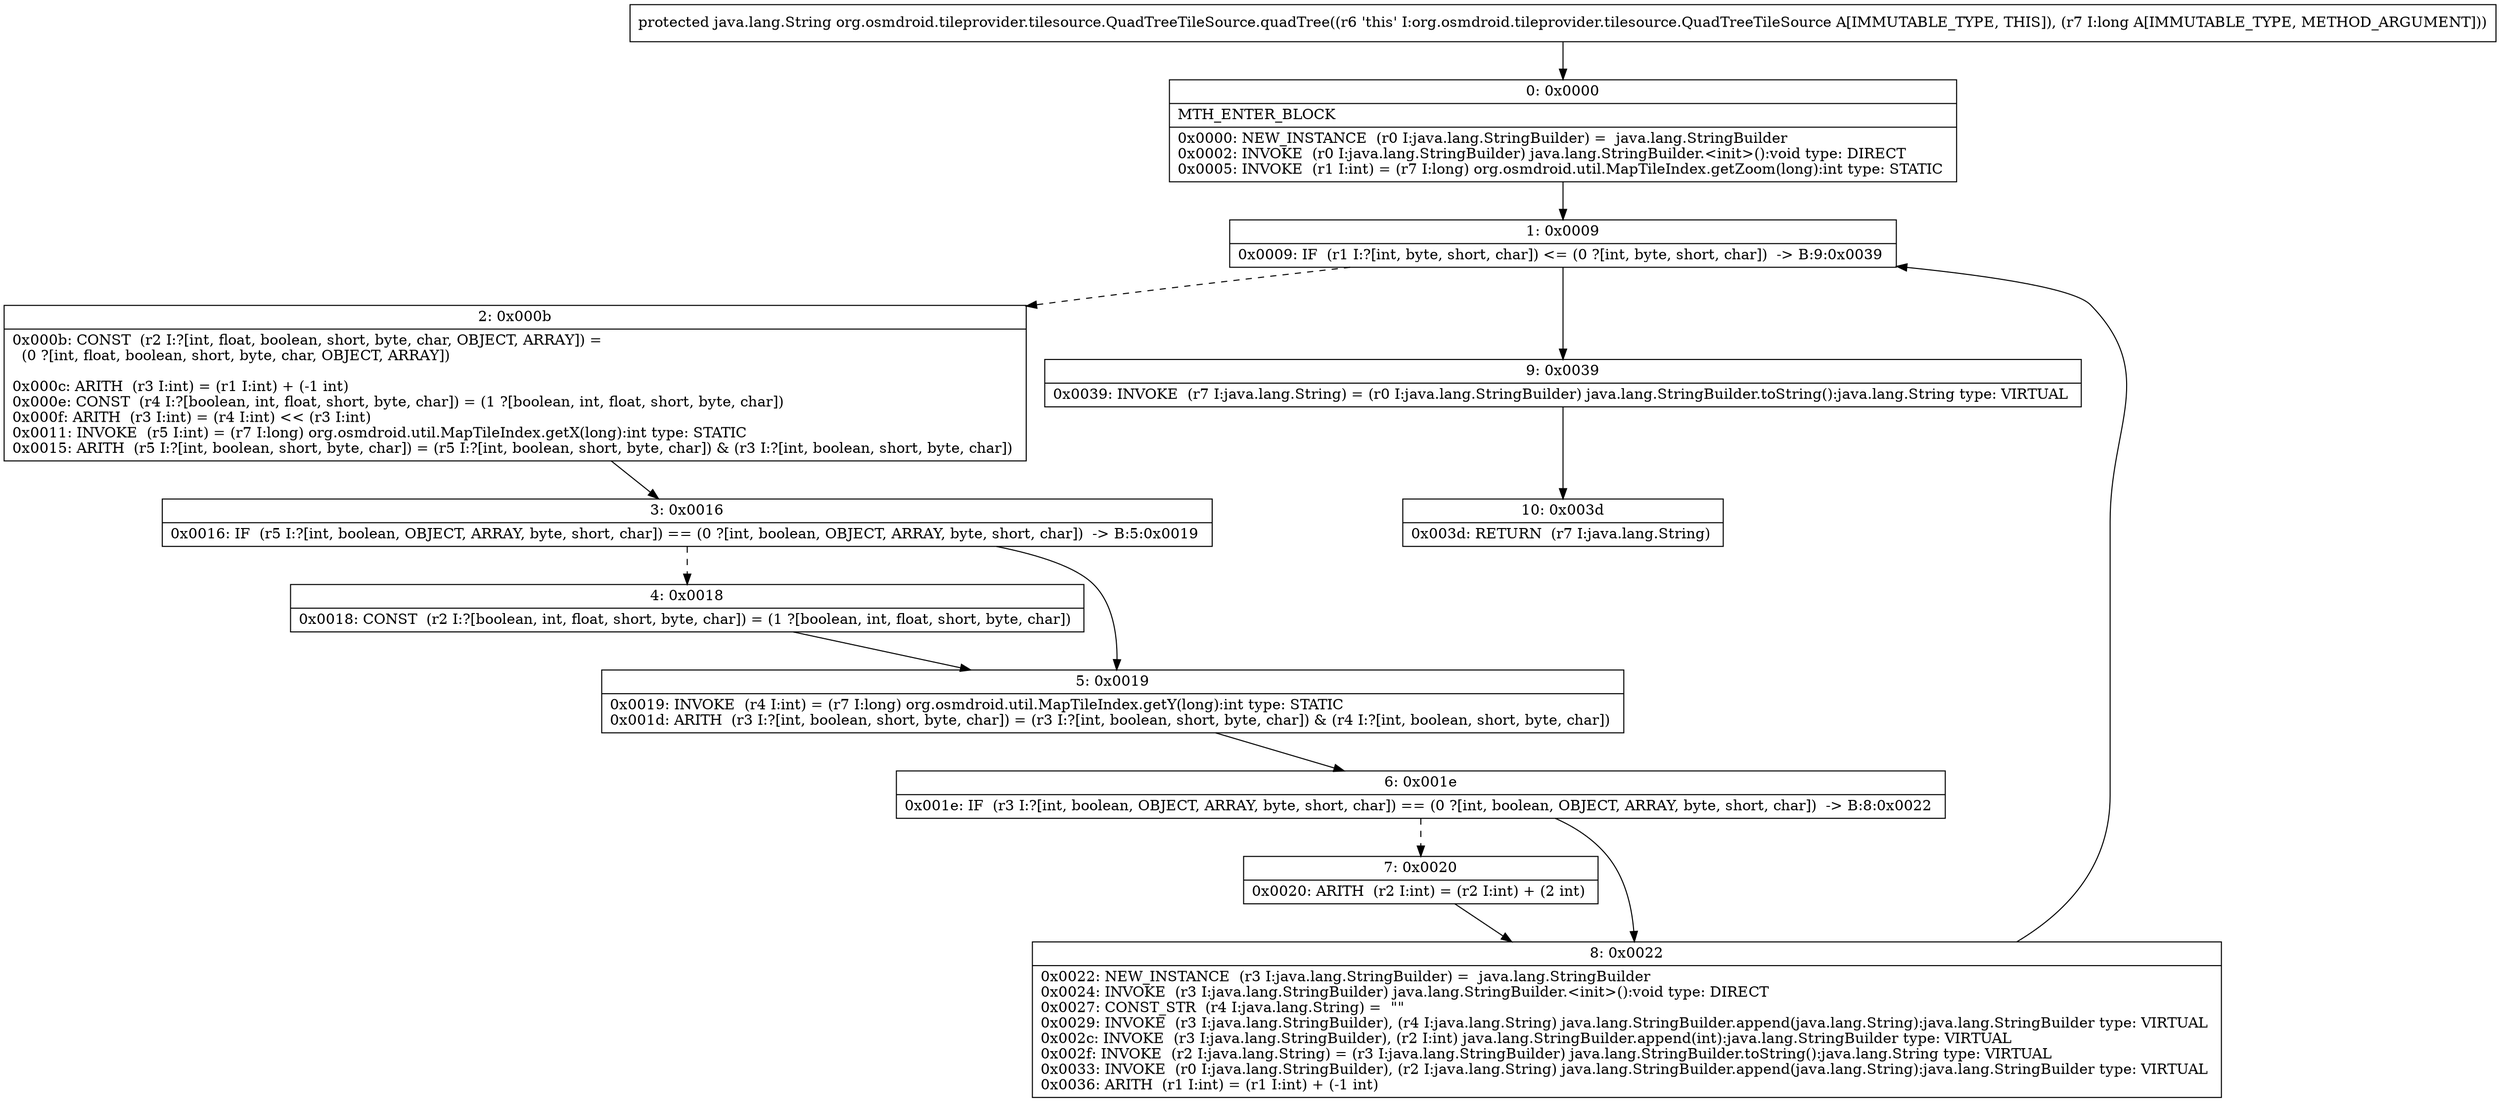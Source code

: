 digraph "CFG fororg.osmdroid.tileprovider.tilesource.QuadTreeTileSource.quadTree(J)Ljava\/lang\/String;" {
Node_0 [shape=record,label="{0\:\ 0x0000|MTH_ENTER_BLOCK\l|0x0000: NEW_INSTANCE  (r0 I:java.lang.StringBuilder) =  java.lang.StringBuilder \l0x0002: INVOKE  (r0 I:java.lang.StringBuilder) java.lang.StringBuilder.\<init\>():void type: DIRECT \l0x0005: INVOKE  (r1 I:int) = (r7 I:long) org.osmdroid.util.MapTileIndex.getZoom(long):int type: STATIC \l}"];
Node_1 [shape=record,label="{1\:\ 0x0009|0x0009: IF  (r1 I:?[int, byte, short, char]) \<= (0 ?[int, byte, short, char])  \-\> B:9:0x0039 \l}"];
Node_2 [shape=record,label="{2\:\ 0x000b|0x000b: CONST  (r2 I:?[int, float, boolean, short, byte, char, OBJECT, ARRAY]) = \l  (0 ?[int, float, boolean, short, byte, char, OBJECT, ARRAY])\l \l0x000c: ARITH  (r3 I:int) = (r1 I:int) + (\-1 int) \l0x000e: CONST  (r4 I:?[boolean, int, float, short, byte, char]) = (1 ?[boolean, int, float, short, byte, char]) \l0x000f: ARITH  (r3 I:int) = (r4 I:int) \<\< (r3 I:int) \l0x0011: INVOKE  (r5 I:int) = (r7 I:long) org.osmdroid.util.MapTileIndex.getX(long):int type: STATIC \l0x0015: ARITH  (r5 I:?[int, boolean, short, byte, char]) = (r5 I:?[int, boolean, short, byte, char]) & (r3 I:?[int, boolean, short, byte, char]) \l}"];
Node_3 [shape=record,label="{3\:\ 0x0016|0x0016: IF  (r5 I:?[int, boolean, OBJECT, ARRAY, byte, short, char]) == (0 ?[int, boolean, OBJECT, ARRAY, byte, short, char])  \-\> B:5:0x0019 \l}"];
Node_4 [shape=record,label="{4\:\ 0x0018|0x0018: CONST  (r2 I:?[boolean, int, float, short, byte, char]) = (1 ?[boolean, int, float, short, byte, char]) \l}"];
Node_5 [shape=record,label="{5\:\ 0x0019|0x0019: INVOKE  (r4 I:int) = (r7 I:long) org.osmdroid.util.MapTileIndex.getY(long):int type: STATIC \l0x001d: ARITH  (r3 I:?[int, boolean, short, byte, char]) = (r3 I:?[int, boolean, short, byte, char]) & (r4 I:?[int, boolean, short, byte, char]) \l}"];
Node_6 [shape=record,label="{6\:\ 0x001e|0x001e: IF  (r3 I:?[int, boolean, OBJECT, ARRAY, byte, short, char]) == (0 ?[int, boolean, OBJECT, ARRAY, byte, short, char])  \-\> B:8:0x0022 \l}"];
Node_7 [shape=record,label="{7\:\ 0x0020|0x0020: ARITH  (r2 I:int) = (r2 I:int) + (2 int) \l}"];
Node_8 [shape=record,label="{8\:\ 0x0022|0x0022: NEW_INSTANCE  (r3 I:java.lang.StringBuilder) =  java.lang.StringBuilder \l0x0024: INVOKE  (r3 I:java.lang.StringBuilder) java.lang.StringBuilder.\<init\>():void type: DIRECT \l0x0027: CONST_STR  (r4 I:java.lang.String) =  \"\" \l0x0029: INVOKE  (r3 I:java.lang.StringBuilder), (r4 I:java.lang.String) java.lang.StringBuilder.append(java.lang.String):java.lang.StringBuilder type: VIRTUAL \l0x002c: INVOKE  (r3 I:java.lang.StringBuilder), (r2 I:int) java.lang.StringBuilder.append(int):java.lang.StringBuilder type: VIRTUAL \l0x002f: INVOKE  (r2 I:java.lang.String) = (r3 I:java.lang.StringBuilder) java.lang.StringBuilder.toString():java.lang.String type: VIRTUAL \l0x0033: INVOKE  (r0 I:java.lang.StringBuilder), (r2 I:java.lang.String) java.lang.StringBuilder.append(java.lang.String):java.lang.StringBuilder type: VIRTUAL \l0x0036: ARITH  (r1 I:int) = (r1 I:int) + (\-1 int) \l}"];
Node_9 [shape=record,label="{9\:\ 0x0039|0x0039: INVOKE  (r7 I:java.lang.String) = (r0 I:java.lang.StringBuilder) java.lang.StringBuilder.toString():java.lang.String type: VIRTUAL \l}"];
Node_10 [shape=record,label="{10\:\ 0x003d|0x003d: RETURN  (r7 I:java.lang.String) \l}"];
MethodNode[shape=record,label="{protected java.lang.String org.osmdroid.tileprovider.tilesource.QuadTreeTileSource.quadTree((r6 'this' I:org.osmdroid.tileprovider.tilesource.QuadTreeTileSource A[IMMUTABLE_TYPE, THIS]), (r7 I:long A[IMMUTABLE_TYPE, METHOD_ARGUMENT])) }"];
MethodNode -> Node_0;
Node_0 -> Node_1;
Node_1 -> Node_2[style=dashed];
Node_1 -> Node_9;
Node_2 -> Node_3;
Node_3 -> Node_4[style=dashed];
Node_3 -> Node_5;
Node_4 -> Node_5;
Node_5 -> Node_6;
Node_6 -> Node_7[style=dashed];
Node_6 -> Node_8;
Node_7 -> Node_8;
Node_8 -> Node_1;
Node_9 -> Node_10;
}

